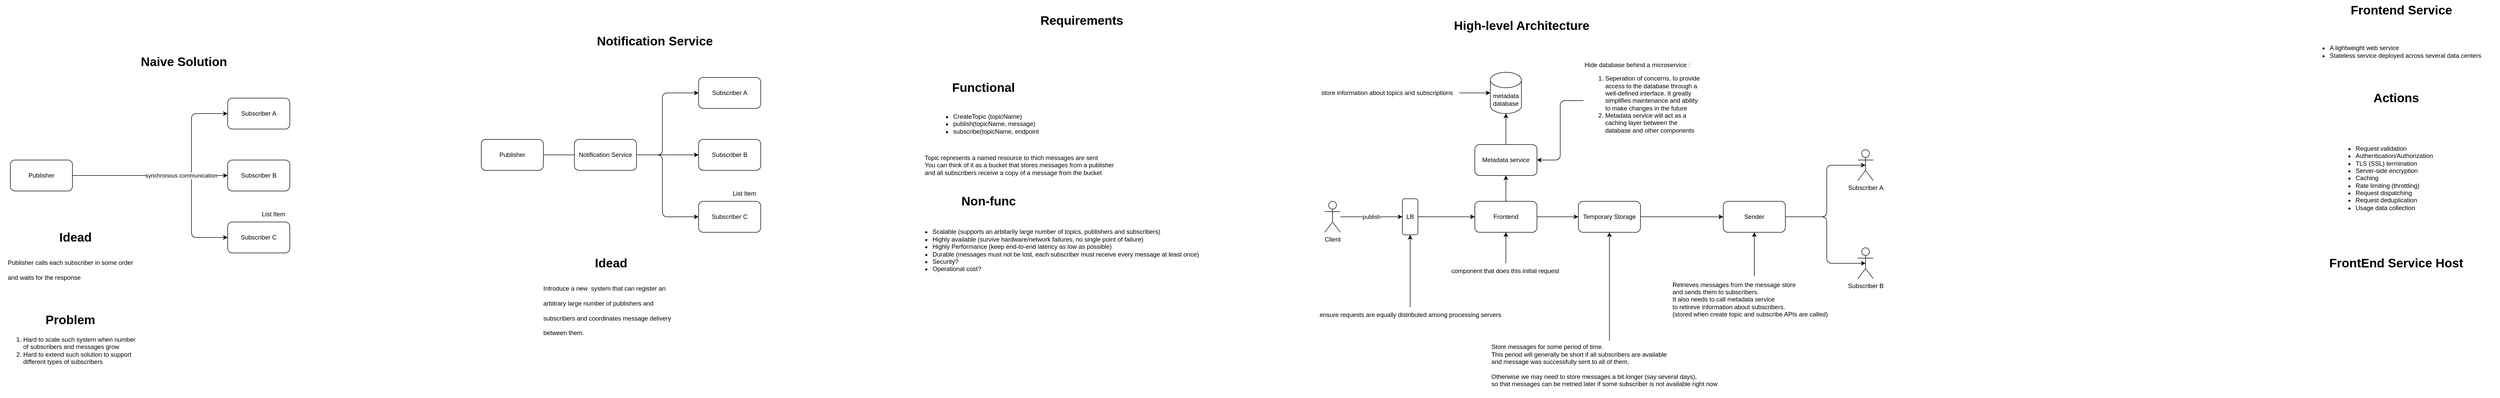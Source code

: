 <mxfile>
    <diagram id="WWHMvPw2t-79JwTMMzgO" name="Page-1">
        <mxGraphModel dx="1977" dy="1413" grid="1" gridSize="10" guides="1" tooltips="1" connect="1" arrows="1" fold="1" page="1" pageScale="1" pageWidth="850" pageHeight="1100" math="0" shadow="0">
            <root>
                <mxCell id="0"/>
                <mxCell id="1" parent="0"/>
                <mxCell id="7" style="edgeStyle=orthogonalEdgeStyle;html=1;" edge="1" parent="1" source="3" target="4">
                    <mxGeometry relative="1" as="geometry">
                        <Array as="points">
                            <mxPoint x="390" y="360"/>
                            <mxPoint x="390" y="240"/>
                        </Array>
                    </mxGeometry>
                </mxCell>
                <mxCell id="9" style="edgeStyle=orthogonalEdgeStyle;html=1;" edge="1" parent="1" source="3" target="5">
                    <mxGeometry relative="1" as="geometry"/>
                </mxCell>
                <mxCell id="10" value="synchronous communication" style="edgeStyle=orthogonalEdgeStyle;html=1;" edge="1" parent="1" source="3" target="6">
                    <mxGeometry relative="1" as="geometry">
                        <Array as="points">
                            <mxPoint x="390" y="360"/>
                            <mxPoint x="390" y="480"/>
                        </Array>
                    </mxGeometry>
                </mxCell>
                <mxCell id="3" value="Publisher" style="rounded=1;whiteSpace=wrap;html=1;" vertex="1" parent="1">
                    <mxGeometry x="40" y="330" width="120" height="60" as="geometry"/>
                </mxCell>
                <mxCell id="4" value="Subscriber A" style="rounded=1;whiteSpace=wrap;html=1;" vertex="1" parent="1">
                    <mxGeometry x="460" y="210" width="120" height="60" as="geometry"/>
                </mxCell>
                <mxCell id="5" value="Subscriber B" style="rounded=1;whiteSpace=wrap;html=1;" vertex="1" parent="1">
                    <mxGeometry x="460" y="330" width="120" height="60" as="geometry"/>
                </mxCell>
                <mxCell id="6" value="Subscriber C" style="rounded=1;whiteSpace=wrap;html=1;" vertex="1" parent="1">
                    <mxGeometry x="460" y="450" width="120" height="60" as="geometry"/>
                </mxCell>
                <mxCell id="12" value="&lt;h1 style=&quot;text-align: center;&quot;&gt;&lt;span style=&quot;background-color: initial;&quot;&gt;Idead&lt;/span&gt;&lt;/h1&gt;&lt;h1 style=&quot;&quot;&gt;&lt;span style=&quot;font-size: 12px; font-weight: 400;&quot;&gt;Publisher calls each subscriber in some order and waits for the response&lt;/span&gt;&lt;br&gt;&lt;/h1&gt;" style="text;html=1;strokeColor=none;fillColor=none;spacing=5;spacingTop=-20;whiteSpace=wrap;overflow=hidden;rounded=0;" vertex="1" parent="1">
                    <mxGeometry x="30" y="460" width="270" height="120" as="geometry"/>
                </mxCell>
                <mxCell id="13" value="&lt;h1 style=&quot;text-align: center;&quot;&gt;&lt;span style=&quot;background-color: initial;&quot;&gt;Problem&lt;/span&gt;&lt;br&gt;&lt;/h1&gt;&lt;div&gt;&lt;ol&gt;&lt;li&gt;&lt;span style=&quot;background-color: initial;&quot;&gt;Hard to scale such system when number of subscribers and messages grow&amp;nbsp;&lt;/span&gt;&lt;/li&gt;&lt;li&gt;&lt;span style=&quot;background-color: initial;&quot;&gt;Hard to extend such solution to support different types of subscribers&lt;/span&gt;&lt;/li&gt;&lt;/ol&gt;&lt;/div&gt;" style="text;html=1;strokeColor=none;fillColor=none;spacing=5;spacingTop=-20;whiteSpace=wrap;overflow=hidden;rounded=0;" vertex="1" parent="1">
                    <mxGeometry x="20" y="620" width="270" height="170" as="geometry"/>
                </mxCell>
                <mxCell id="14" value="List Item" style="text;strokeColor=none;fillColor=none;align=left;verticalAlign=middle;spacingLeft=4;spacingRight=4;overflow=hidden;points=[[0,0.5],[1,0.5]];portConstraint=eastwest;rotatable=0;whiteSpace=wrap;html=1;" vertex="1" parent="1">
                    <mxGeometry x="520" y="420" width="80" height="30" as="geometry"/>
                </mxCell>
                <mxCell id="16" value="Naive Solution" style="text;strokeColor=none;fillColor=none;html=1;fontSize=24;fontStyle=1;verticalAlign=middle;align=center;" vertex="1" parent="1">
                    <mxGeometry x="325" y="120" width="100" height="40" as="geometry"/>
                </mxCell>
                <mxCell id="17" style="edgeStyle=orthogonalEdgeStyle;html=1;" edge="1" parent="1" source="20" target="21">
                    <mxGeometry relative="1" as="geometry">
                        <Array as="points">
                            <mxPoint x="1300" y="320"/>
                            <mxPoint x="1300" y="200"/>
                        </Array>
                    </mxGeometry>
                </mxCell>
                <mxCell id="18" style="edgeStyle=orthogonalEdgeStyle;html=1;startArrow=none;" edge="1" parent="1" source="29" target="22">
                    <mxGeometry relative="1" as="geometry"/>
                </mxCell>
                <mxCell id="19" value="" style="edgeStyle=orthogonalEdgeStyle;html=1;startArrow=none;" edge="1" parent="1" source="29" target="23">
                    <mxGeometry relative="1" as="geometry">
                        <Array as="points">
                            <mxPoint x="1300" y="320"/>
                            <mxPoint x="1300" y="440"/>
                        </Array>
                    </mxGeometry>
                </mxCell>
                <mxCell id="20" value="Publisher" style="rounded=1;whiteSpace=wrap;html=1;" vertex="1" parent="1">
                    <mxGeometry x="950" y="290" width="120" height="60" as="geometry"/>
                </mxCell>
                <mxCell id="21" value="Subscriber A" style="rounded=1;whiteSpace=wrap;html=1;" vertex="1" parent="1">
                    <mxGeometry x="1370" y="170" width="120" height="60" as="geometry"/>
                </mxCell>
                <mxCell id="22" value="Subscriber B" style="rounded=1;whiteSpace=wrap;html=1;" vertex="1" parent="1">
                    <mxGeometry x="1370" y="290" width="120" height="60" as="geometry"/>
                </mxCell>
                <mxCell id="23" value="Subscriber C" style="rounded=1;whiteSpace=wrap;html=1;" vertex="1" parent="1">
                    <mxGeometry x="1370" y="410" width="120" height="60" as="geometry"/>
                </mxCell>
                <mxCell id="24" value="&lt;h1 style=&quot;text-align: center;&quot;&gt;&lt;span style=&quot;background-color: initial;&quot;&gt;Idead&lt;/span&gt;&lt;/h1&gt;&lt;h1 style=&quot;&quot;&gt;&lt;span style=&quot;font-size: 12px; font-weight: 400;&quot;&gt;Introduce a new&amp;nbsp; system that can register an arbitrary large number of publishers and subscribers and coordinates message delivery between them.&amp;nbsp;&lt;/span&gt;&lt;br&gt;&lt;/h1&gt;" style="text;html=1;strokeColor=none;fillColor=none;spacing=5;spacingTop=-20;whiteSpace=wrap;overflow=hidden;rounded=0;" vertex="1" parent="1">
                    <mxGeometry x="1065" y="510" width="270" height="240" as="geometry"/>
                </mxCell>
                <mxCell id="26" value="List Item" style="text;strokeColor=none;fillColor=none;align=left;verticalAlign=middle;spacingLeft=4;spacingRight=4;overflow=hidden;points=[[0,0.5],[1,0.5]];portConstraint=eastwest;rotatable=0;whiteSpace=wrap;html=1;" vertex="1" parent="1">
                    <mxGeometry x="1430" y="380" width="80" height="30" as="geometry"/>
                </mxCell>
                <mxCell id="27" value="Notification Service" style="text;strokeColor=none;fillColor=none;html=1;fontSize=24;fontStyle=1;verticalAlign=middle;align=center;" vertex="1" parent="1">
                    <mxGeometry x="1235" y="80" width="100" height="40" as="geometry"/>
                </mxCell>
                <mxCell id="30" value="" style="edgeStyle=orthogonalEdgeStyle;html=1;endArrow=none;" edge="1" parent="1" source="20" target="29">
                    <mxGeometry relative="1" as="geometry">
                        <Array as="points"/>
                        <mxPoint x="1070" y="320.0" as="sourcePoint"/>
                        <mxPoint x="1370" y="440.0" as="targetPoint"/>
                    </mxGeometry>
                </mxCell>
                <mxCell id="31" value="" style="edgeStyle=orthogonalEdgeStyle;html=1;endArrow=none;" edge="1" parent="1" source="20" target="29">
                    <mxGeometry relative="1" as="geometry">
                        <mxPoint x="1070" y="320.0" as="sourcePoint"/>
                        <mxPoint x="1370" y="320.0" as="targetPoint"/>
                    </mxGeometry>
                </mxCell>
                <mxCell id="29" value="Notification Service" style="rounded=1;whiteSpace=wrap;html=1;" vertex="1" parent="1">
                    <mxGeometry x="1130" y="290" width="120" height="60" as="geometry"/>
                </mxCell>
                <mxCell id="33" value="Requirements" style="text;strokeColor=none;fillColor=none;html=1;fontSize=24;fontStyle=1;verticalAlign=middle;align=center;" vertex="1" parent="1">
                    <mxGeometry x="2060" y="40" width="100" height="40" as="geometry"/>
                </mxCell>
                <mxCell id="34" value="Functional" style="text;strokeColor=none;fillColor=none;html=1;fontSize=24;fontStyle=1;verticalAlign=middle;align=center;" vertex="1" parent="1">
                    <mxGeometry x="1870" y="170" width="100" height="40" as="geometry"/>
                </mxCell>
                <mxCell id="35" value="&lt;ul&gt;&lt;li&gt;CreateTopic (topicName)&lt;/li&gt;&lt;li&gt;publish(topicName, message)&lt;/li&gt;&lt;li&gt;subscribe(topicName, endpoint&lt;/li&gt;&lt;/ul&gt;" style="text;strokeColor=none;fillColor=none;html=1;whiteSpace=wrap;verticalAlign=middle;overflow=hidden;" vertex="1" parent="1">
                    <mxGeometry x="1820" y="220" width="220" height="80" as="geometry"/>
                </mxCell>
                <mxCell id="36" value="Topic represents a named resource to thich messages are sent&lt;br&gt;You can think of it as a bucket that stores messages from a publisher &lt;br&gt;&lt;div style=&quot;&quot;&gt;&lt;span style=&quot;background-color: initial;&quot;&gt;and all subscribers receive a copy of a message from the bucket&lt;/span&gt;&lt;/div&gt;" style="text;html=1;align=left;verticalAlign=middle;resizable=0;points=[];autosize=1;strokeColor=none;fillColor=none;" vertex="1" parent="1">
                    <mxGeometry x="1805" y="310" width="390" height="60" as="geometry"/>
                </mxCell>
                <mxCell id="37" value="Non-func" style="text;strokeColor=none;fillColor=none;html=1;fontSize=24;fontStyle=1;verticalAlign=middle;align=center;" vertex="1" parent="1">
                    <mxGeometry x="1880" y="390" width="100" height="40" as="geometry"/>
                </mxCell>
                <mxCell id="38" value="&lt;ul&gt;&lt;li&gt;Scalable (supports an arbitarily large number of topics, publishers and subscribers)&lt;/li&gt;&lt;li&gt;Highly available (survive hardware/network failures, no single point of failure)&lt;/li&gt;&lt;li&gt;Highly Performance (keep end-to-end latency as low as possible)&lt;/li&gt;&lt;li&gt;Durable (messages must not be lost, each subscriber must receive every message at least once)&lt;/li&gt;&lt;li&gt;Security?&lt;/li&gt;&lt;li&gt;Operational cost?&lt;/li&gt;&lt;/ul&gt;" style="text;strokeColor=none;fillColor=none;html=1;whiteSpace=wrap;verticalAlign=middle;overflow=hidden;" vertex="1" parent="1">
                    <mxGeometry x="1780" y="430" width="570" height="150" as="geometry"/>
                </mxCell>
                <mxCell id="39" value="High-level Architecture" style="text;strokeColor=none;fillColor=none;html=1;fontSize=24;fontStyle=1;verticalAlign=middle;align=center;" vertex="1" parent="1">
                    <mxGeometry x="2910" y="50" width="100" height="40" as="geometry"/>
                </mxCell>
                <mxCell id="42" value="publish" style="edgeStyle=orthogonalEdgeStyle;html=1;" edge="1" parent="1" source="40" target="41">
                    <mxGeometry relative="1" as="geometry"/>
                </mxCell>
                <mxCell id="40" value="Client" style="shape=umlActor;verticalLabelPosition=bottom;verticalAlign=top;html=1;outlineConnect=0;" vertex="1" parent="1">
                    <mxGeometry x="2580" y="410" width="30" height="60" as="geometry"/>
                </mxCell>
                <mxCell id="45" style="edgeStyle=orthogonalEdgeStyle;html=1;" edge="1" parent="1" source="41" target="44">
                    <mxGeometry relative="1" as="geometry"/>
                </mxCell>
                <mxCell id="41" value="LB" style="rounded=1;whiteSpace=wrap;html=1;" vertex="1" parent="1">
                    <mxGeometry x="2730" y="405" width="30" height="70" as="geometry"/>
                </mxCell>
                <mxCell id="56" style="edgeStyle=orthogonalEdgeStyle;html=1;" edge="1" parent="1" source="44" target="55">
                    <mxGeometry relative="1" as="geometry"/>
                </mxCell>
                <mxCell id="63" style="edgeStyle=orthogonalEdgeStyle;html=1;" edge="1" parent="1" source="44" target="62">
                    <mxGeometry relative="1" as="geometry"/>
                </mxCell>
                <mxCell id="44" value="Frontend" style="rounded=1;whiteSpace=wrap;html=1;" vertex="1" parent="1">
                    <mxGeometry x="2870" y="410" width="120" height="60" as="geometry"/>
                </mxCell>
                <mxCell id="48" style="edgeStyle=orthogonalEdgeStyle;html=1;entryX=0.5;entryY=1;entryDx=0;entryDy=0;" edge="1" parent="1" source="46" target="41">
                    <mxGeometry relative="1" as="geometry"/>
                </mxCell>
                <mxCell id="46" value="ensure requests are equally distributed among processing servers" style="text;html=1;align=center;verticalAlign=middle;resizable=0;points=[];autosize=1;strokeColor=none;fillColor=none;" vertex="1" parent="1">
                    <mxGeometry x="2560" y="615" width="370" height="30" as="geometry"/>
                </mxCell>
                <mxCell id="51" style="edgeStyle=orthogonalEdgeStyle;html=1;" edge="1" parent="1" source="50" target="44">
                    <mxGeometry relative="1" as="geometry"/>
                </mxCell>
                <mxCell id="50" value="component that does this initial request&amp;nbsp;" style="text;html=1;align=center;verticalAlign=middle;resizable=0;points=[];autosize=1;strokeColor=none;fillColor=none;" vertex="1" parent="1">
                    <mxGeometry x="2815" y="530" width="230" height="30" as="geometry"/>
                </mxCell>
                <mxCell id="52" value="metadata database" style="shape=cylinder3;whiteSpace=wrap;html=1;boundedLbl=1;backgroundOutline=1;size=15;" vertex="1" parent="1">
                    <mxGeometry x="2900" y="160" width="60" height="80" as="geometry"/>
                </mxCell>
                <mxCell id="54" style="edgeStyle=orthogonalEdgeStyle;html=1;" edge="1" parent="1" source="53" target="52">
                    <mxGeometry relative="1" as="geometry"/>
                </mxCell>
                <mxCell id="53" value="store information about topics and subscriptions" style="text;html=1;align=center;verticalAlign=middle;resizable=0;points=[];autosize=1;strokeColor=none;fillColor=none;" vertex="1" parent="1">
                    <mxGeometry x="2560" y="185" width="280" height="30" as="geometry"/>
                </mxCell>
                <mxCell id="57" style="edgeStyle=orthogonalEdgeStyle;html=1;" edge="1" parent="1" source="55" target="52">
                    <mxGeometry relative="1" as="geometry"/>
                </mxCell>
                <mxCell id="55" value="Metadata service" style="rounded=1;whiteSpace=wrap;html=1;" vertex="1" parent="1">
                    <mxGeometry x="2870" y="300" width="120" height="60" as="geometry"/>
                </mxCell>
                <mxCell id="61" style="edgeStyle=orthogonalEdgeStyle;html=1;" edge="1" parent="1" source="60" target="55">
                    <mxGeometry relative="1" as="geometry"/>
                </mxCell>
                <mxCell id="60" value="Hide database behind a microservice :&lt;br&gt;&lt;ol&gt;&lt;li&gt;Seperation of concerns, to provide access to the database through a well-defined interface. It greatly simplifies maintenance and ability to make changes in the future&lt;/li&gt;&lt;li&gt;Metadata service will act as a caching layer between the database and other components&lt;/li&gt;&lt;/ol&gt;" style="text;html=1;strokeColor=none;fillColor=none;align=left;verticalAlign=middle;whiteSpace=wrap;rounded=0;" vertex="1" parent="1">
                    <mxGeometry x="3080" y="130" width="230" height="170" as="geometry"/>
                </mxCell>
                <mxCell id="67" style="edgeStyle=orthogonalEdgeStyle;html=1;" edge="1" parent="1" source="62" target="66">
                    <mxGeometry relative="1" as="geometry"/>
                </mxCell>
                <mxCell id="62" value="Temporary Storage" style="rounded=1;whiteSpace=wrap;html=1;" vertex="1" parent="1">
                    <mxGeometry x="3070" y="410" width="120" height="60" as="geometry"/>
                </mxCell>
                <mxCell id="65" style="edgeStyle=orthogonalEdgeStyle;html=1;entryX=0.5;entryY=1;entryDx=0;entryDy=0;" edge="1" parent="1" source="64" target="62">
                    <mxGeometry relative="1" as="geometry"/>
                </mxCell>
                <mxCell id="64" value="Store messages for some period of time. &lt;br&gt;This period will generally be short if all subscribers are available &lt;br&gt;&lt;div style=&quot;&quot;&gt;&lt;span style=&quot;background-color: initial;&quot;&gt;and message was successfully sent to all of them.&amp;nbsp;&lt;/span&gt;&lt;/div&gt;&lt;div style=&quot;&quot;&gt;&lt;span style=&quot;background-color: initial;&quot;&gt;&lt;br&gt;&lt;/span&gt;&lt;/div&gt;&lt;div style=&quot;&quot;&gt;&lt;span style=&quot;background-color: initial;&quot;&gt;Otherwise we may need to store messages a bit longer (say several days),&lt;/span&gt;&lt;/div&gt;&lt;div style=&quot;&quot;&gt;&lt;span style=&quot;background-color: initial;&quot;&gt;so that messages can be rretried later if some subscriber is not available right now&lt;/span&gt;&lt;/div&gt;&lt;div style=&quot;&quot;&gt;&lt;span style=&quot;background-color: initial;&quot;&gt;&lt;br&gt;&lt;/span&gt;&lt;/div&gt;" style="text;html=1;align=left;verticalAlign=middle;resizable=0;points=[];autosize=1;strokeColor=none;fillColor=none;" vertex="1" parent="1">
                    <mxGeometry x="2900" y="680" width="460" height="110" as="geometry"/>
                </mxCell>
                <mxCell id="70" style="edgeStyle=orthogonalEdgeStyle;html=1;entryX=0.5;entryY=0.5;entryDx=0;entryDy=0;entryPerimeter=0;" edge="1" parent="1" source="66" target="68">
                    <mxGeometry relative="1" as="geometry">
                        <Array as="points">
                            <mxPoint x="3550" y="440"/>
                            <mxPoint x="3550" y="340"/>
                        </Array>
                    </mxGeometry>
                </mxCell>
                <mxCell id="71" style="edgeStyle=orthogonalEdgeStyle;html=1;entryX=0.5;entryY=0.5;entryDx=0;entryDy=0;entryPerimeter=0;" edge="1" parent="1" source="66" target="69">
                    <mxGeometry relative="1" as="geometry">
                        <mxPoint x="3550" y="520" as="targetPoint"/>
                        <Array as="points">
                            <mxPoint x="3550" y="440"/>
                            <mxPoint x="3550" y="530"/>
                        </Array>
                    </mxGeometry>
                </mxCell>
                <mxCell id="66" value="Sender" style="rounded=1;whiteSpace=wrap;html=1;" vertex="1" parent="1">
                    <mxGeometry x="3350" y="410" width="120" height="60" as="geometry"/>
                </mxCell>
                <mxCell id="68" value="Subscriber A" style="shape=umlActor;verticalLabelPosition=bottom;verticalAlign=top;html=1;outlineConnect=0;" vertex="1" parent="1">
                    <mxGeometry x="3610" y="310" width="30" height="60" as="geometry"/>
                </mxCell>
                <mxCell id="69" value="Subscriber B" style="shape=umlActor;verticalLabelPosition=bottom;verticalAlign=top;html=1;outlineConnect=0;" vertex="1" parent="1">
                    <mxGeometry x="3610" y="500" width="30" height="60" as="geometry"/>
                </mxCell>
                <mxCell id="73" style="edgeStyle=orthogonalEdgeStyle;html=1;" edge="1" parent="1" source="72" target="66">
                    <mxGeometry relative="1" as="geometry"/>
                </mxCell>
                <mxCell id="72" value="Retrieves messages from the message store&lt;br&gt;and sends them to subscribers.&lt;br&gt;It also needs to call metadata service &lt;br&gt;to retireve information about subscribers. &lt;br&gt;(stored when create topic and subscribe APIs are called)" style="text;html=1;align=left;verticalAlign=middle;resizable=0;points=[];autosize=1;strokeColor=none;fillColor=none;" vertex="1" parent="1">
                    <mxGeometry x="3250" y="555" width="320" height="90" as="geometry"/>
                </mxCell>
                <mxCell id="74" value="Frontend Service" style="text;strokeColor=none;fillColor=none;html=1;fontSize=24;fontStyle=1;verticalAlign=middle;align=center;" vertex="1" parent="1">
                    <mxGeometry x="4610" y="20" width="100" height="40" as="geometry"/>
                </mxCell>
                <mxCell id="75" value="&lt;ul&gt;&lt;li&gt;A lightweight web service&lt;/li&gt;&lt;li&gt;Stateless service deployed across several data centers&lt;/li&gt;&lt;/ul&gt;" style="text;strokeColor=none;fillColor=none;html=1;whiteSpace=wrap;verticalAlign=middle;overflow=hidden;" vertex="1" parent="1">
                    <mxGeometry x="4480" y="80" width="370" height="80" as="geometry"/>
                </mxCell>
                <mxCell id="78" value="Actions" style="text;strokeColor=none;fillColor=none;html=1;fontSize=24;fontStyle=1;verticalAlign=middle;align=center;" vertex="1" parent="1">
                    <mxGeometry x="4600" y="190" width="100" height="40" as="geometry"/>
                </mxCell>
                <mxCell id="79" value="&lt;ul&gt;&lt;li&gt;Request validation&lt;/li&gt;&lt;li&gt;Authentication/Authorization&lt;/li&gt;&lt;li&gt;TLS (SSL) termination&lt;/li&gt;&lt;li&gt;Server-side encryption&lt;/li&gt;&lt;li&gt;Caching&lt;/li&gt;&lt;li&gt;Rate limiting (throttling)&lt;/li&gt;&lt;li&gt;Request dispatching&lt;/li&gt;&lt;li&gt;Request deduplication&lt;/li&gt;&lt;li&gt;Usage data collection&lt;/li&gt;&lt;/ul&gt;" style="text;strokeColor=none;fillColor=none;html=1;whiteSpace=wrap;verticalAlign=middle;overflow=hidden;" vertex="1" parent="1">
                    <mxGeometry x="4530" y="260" width="270" height="210" as="geometry"/>
                </mxCell>
                <mxCell id="80" value="FrontEnd Service Host" style="text;strokeColor=none;fillColor=none;html=1;fontSize=24;fontStyle=1;verticalAlign=middle;align=center;" vertex="1" parent="1">
                    <mxGeometry x="4600" y="510" width="100" height="40" as="geometry"/>
                </mxCell>
            </root>
        </mxGraphModel>
    </diagram>
</mxfile>